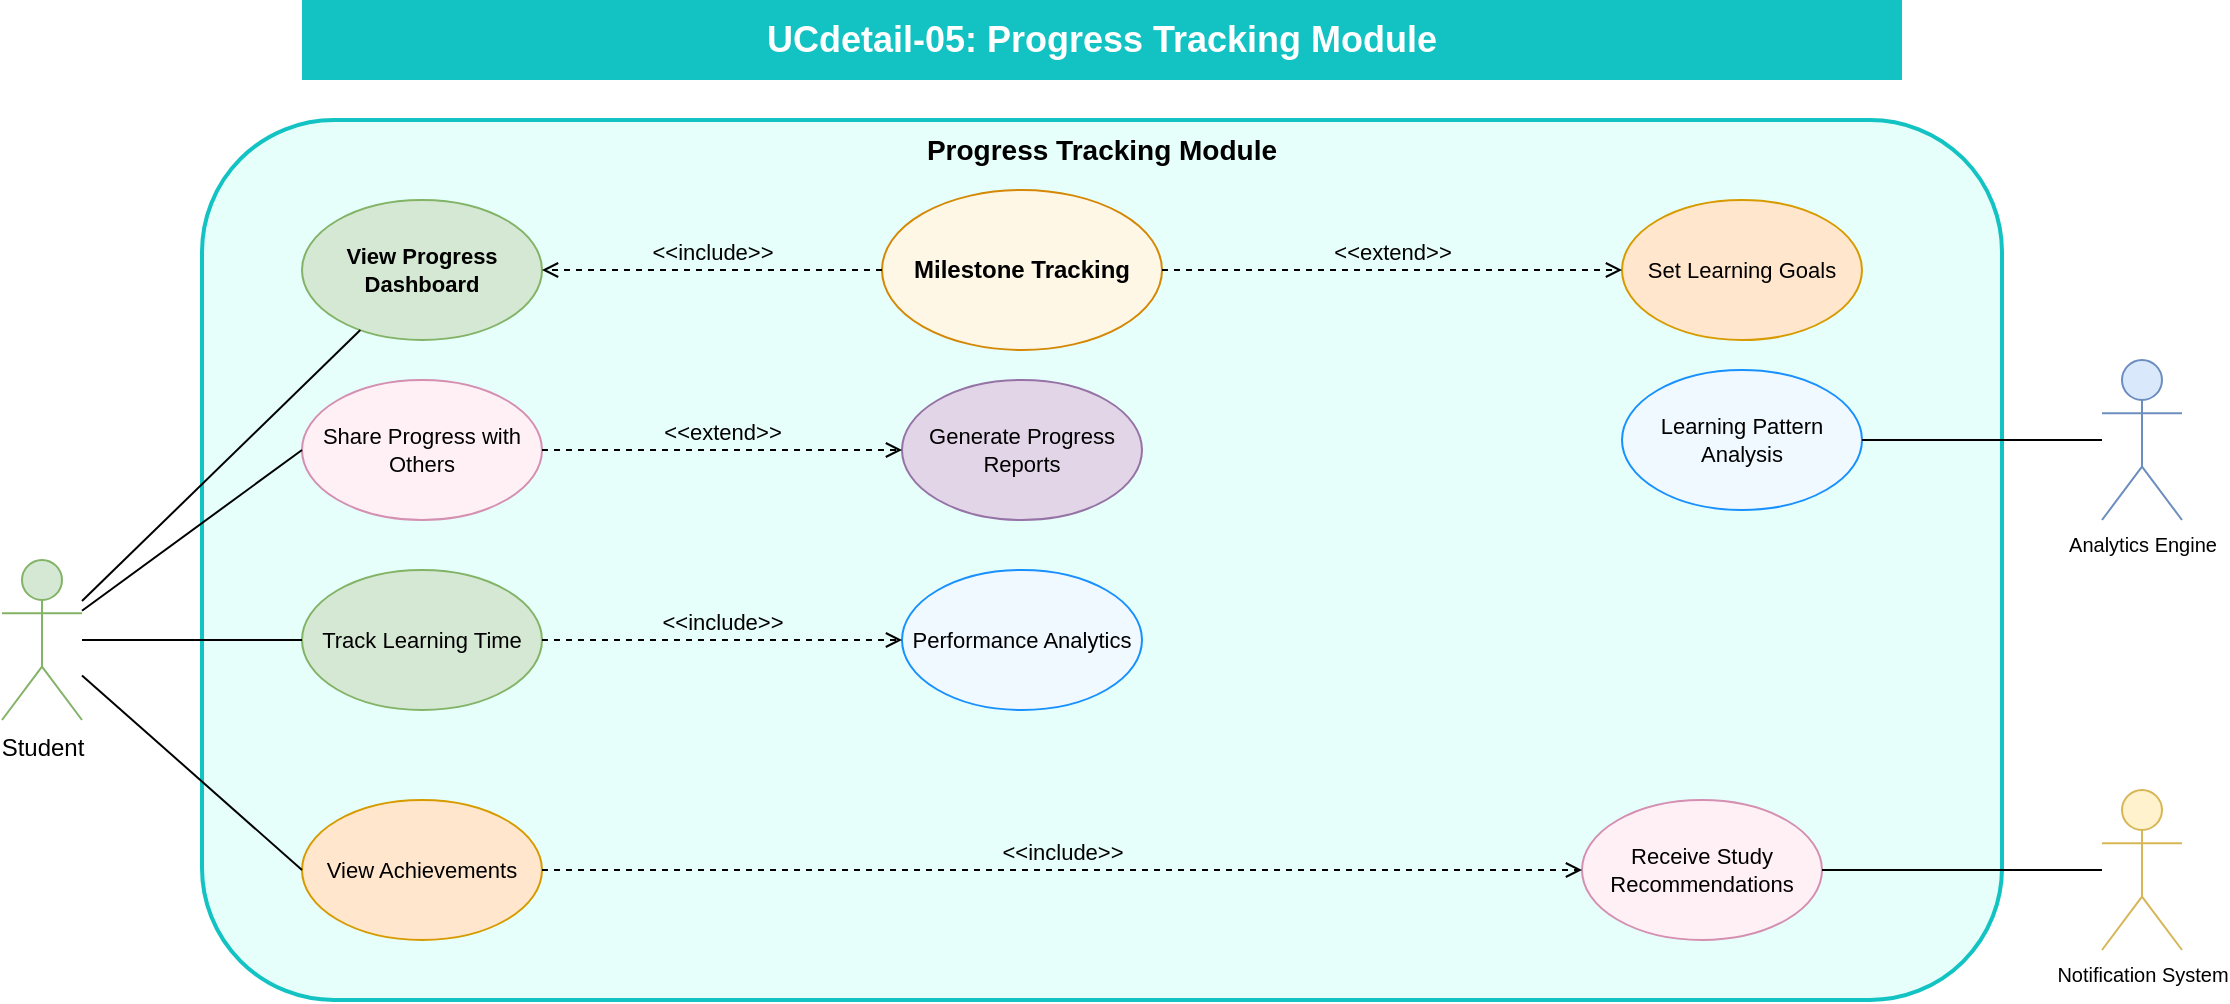 <mxfile>
    <diagram name="UCdetail-05: Progress Tracking Module" id="ucdetail-05">
        <mxGraphModel dx="1072" dy="466" grid="1" gridSize="10" guides="1" tooltips="1" connect="1" arrows="1" fold="1" page="1" pageScale="1" pageWidth="1200" pageHeight="800" math="0" shadow="0">
            <root>
                <mxCell id="0"/>
                <mxCell id="1" parent="0"/>
                <mxCell id="title" value="UCdetail-05: Progress Tracking Module" style="text;html=1;align=center;verticalAlign=middle;whiteSpace=wrap;rounded=0;fontSize=18;fontStyle=1;fillColor=#13c2c2;fontColor=#ffffff" parent="1" vertex="1">
                    <mxGeometry x="200" y="20" width="800" height="40" as="geometry"/>
                </mxCell>
                <mxCell id="system-boundary" value="Progress Tracking Module" style="rounded=1;whiteSpace=wrap;html=1;fontSize=14;fontStyle=1;fillColor=#e6fffb;strokeColor=#13c2c2;strokeWidth=2;verticalAlign=top" parent="1" vertex="1">
                    <mxGeometry x="150" y="80" width="900" height="440" as="geometry"/>
                </mxCell>
                <mxCell id="student" value="Student" style="shape=umlActor;verticalLabelPosition=bottom;verticalAlign=top;html=1;outlineConnect=0;fontSize=12;fillColor=#d5e8d4;strokeColor=#82b366" parent="1" vertex="1">
                    <mxGeometry x="50" y="300" width="40" height="80" as="geometry"/>
                </mxCell>
                <mxCell id="analytics-engine" value="Analytics Engine" style="shape=umlActor;verticalLabelPosition=bottom;verticalAlign=top;html=1;outlineConnect=0;fontSize=10;fillColor=#dae8fc;strokeColor=#6c8ebf" parent="1" vertex="1">
                    <mxGeometry x="1100" y="200" width="40" height="80" as="geometry"/>
                </mxCell>
                <mxCell id="notification-system" value="Notification System" style="shape=umlActor;verticalLabelPosition=bottom;verticalAlign=top;html=1;outlineConnect=0;fontSize=10;fillColor=#fff2cc;strokeColor=#d6b656" parent="1" vertex="1">
                    <mxGeometry x="1100" y="415" width="40" height="80" as="geometry"/>
                </mxCell>
                <mxCell id="view-dashboard" value="View Progress Dashboard" style="ellipse;whiteSpace=wrap;html=1;fontSize=11;fillColor=#d5e8d4;strokeColor=#82b366;fontStyle=1" parent="1" vertex="1">
                    <mxGeometry x="200" y="120" width="120" height="70" as="geometry"/>
                </mxCell>
                <mxCell id="track-learning-time" value="Track Learning Time" style="ellipse;whiteSpace=wrap;html=1;fontSize=11;fillColor=#d5e8d4;strokeColor=#82b366" parent="1" vertex="1">
                    <mxGeometry x="200" y="305" width="120" height="70" as="geometry"/>
                </mxCell>
                <mxCell id="view-achievements" value="View Achievements" style="ellipse;whiteSpace=wrap;html=1;fontSize=11;fillColor=#ffe6cc;strokeColor=#d79b00" parent="1" vertex="1">
                    <mxGeometry x="200" y="420" width="120" height="70" as="geometry"/>
                </mxCell>
                <mxCell id="set-goals" value="Set Learning Goals" style="ellipse;whiteSpace=wrap;html=1;fontSize=11;fillColor=#ffe6cc;strokeColor=#d79b00" parent="1" vertex="1">
                    <mxGeometry x="860" y="120" width="120" height="70" as="geometry"/>
                </mxCell>
                <mxCell id="performance-analytics" value="Performance Analytics" style="ellipse;whiteSpace=wrap;html=1;fontSize=11;fillColor=#f0f9ff;strokeColor=#1890ff" parent="1" vertex="1">
                    <mxGeometry x="500" y="305" width="120" height="70" as="geometry"/>
                </mxCell>
                <mxCell id="learning-patterns" value="Learning Pattern Analysis" style="ellipse;whiteSpace=wrap;html=1;fontSize=11;fillColor=#f0f9ff;strokeColor=#1890ff" parent="1" vertex="1">
                    <mxGeometry x="860" y="205" width="120" height="70" as="geometry"/>
                </mxCell>
                <mxCell id="progress-reports" value="Generate Progress Reports" style="ellipse;whiteSpace=wrap;html=1;fontSize=11;fillColor=#e1d5e7;strokeColor=#9673a6" parent="1" vertex="1">
                    <mxGeometry x="500" y="210" width="120" height="70" as="geometry"/>
                </mxCell>
                <mxCell id="milestone-tracking" value="Milestone Tracking" style="ellipse;whiteSpace=wrap;html=1;fontSize=12;fillColor=#fff7e6;strokeColor=#d48806;fontStyle=1" parent="1" vertex="1">
                    <mxGeometry x="490" y="115" width="140" height="80" as="geometry"/>
                </mxCell>
                <mxCell id="receive-recommendations" value="Receive Study Recommendations" style="ellipse;whiteSpace=wrap;html=1;fontSize=11;fillColor=#fff0f6;strokeColor=#d48fb1" parent="1" vertex="1">
                    <mxGeometry x="840" y="420" width="120" height="70" as="geometry"/>
                </mxCell>
                <mxCell id="student-dashboard" value="" style="endArrow=none;html=1;rounded=0;fontSize=12;startSize=8;endSize=8;" parent="1" source="student" target="view-dashboard" edge="1">
                    <mxGeometry width="50" height="50" relative="1" as="geometry">
                        <mxPoint x="90" y="324" as="sourcePoint"/>
                        <mxPoint x="200" y="155" as="targetPoint"/>
                    </mxGeometry>
                </mxCell>
                <mxCell id="student-track" value="" style="endArrow=none;html=1;rounded=0;fontSize=12;startSize=8;endSize=8;exitX=1;exitY=0.5;" parent="1" source="student" target="track-learning-time" edge="1">
                    <mxGeometry width="50" height="50" relative="1" as="geometry">
                        <mxPoint x="90" y="340" as="sourcePoint"/>
                        <mxPoint x="360" y="155" as="targetPoint"/>
                    </mxGeometry>
                </mxCell>
                <mxCell id="2" value="" style="endArrow=none;html=1;rounded=0;fontSize=12;startSize=8;endSize=8;exitX=0;exitY=0.5;entryX=1;entryY=0.5;entryDx=0;entryDy=0;" parent="1" source="notification-system" target="receive-recommendations" edge="1">
                    <mxGeometry width="50" height="50" relative="1" as="geometry">
                        <mxPoint x="1100" y="440" as="sourcePoint"/>
                        <mxPoint x="660" y="418" as="targetPoint"/>
                    </mxGeometry>
                </mxCell>
                <mxCell id="share-progress" value="Share Progress with Others" style="ellipse;whiteSpace=wrap;html=1;fontSize=11;fillColor=#fff0f6;strokeColor=#d48fb1" parent="1" vertex="1">
                    <mxGeometry x="200" y="210" width="120" height="70" as="geometry"/>
                </mxCell>
                <mxCell id="4" value="&amp;lt;&amp;lt;extend&amp;gt;&amp;gt;" style="html=1;verticalAlign=bottom;labelBackgroundColor=none;endArrow=open;endFill=0;dashed=1;exitX=1;exitY=0.5;exitDx=0;exitDy=0;entryX=0;entryY=0.5;entryDx=0;entryDy=0;" parent="1" source="share-progress" target="progress-reports" edge="1">
                    <mxGeometry width="160" relative="1" as="geometry">
                        <mxPoint x="740" y="420" as="sourcePoint"/>
                        <mxPoint x="900" y="420" as="targetPoint"/>
                    </mxGeometry>
                </mxCell>
                <mxCell id="5" value="&amp;lt;&amp;lt;include&amp;gt;&amp;gt;" style="html=1;verticalAlign=bottom;labelBackgroundColor=none;endArrow=open;endFill=0;dashed=1;entryX=1;entryY=0.5;entryDx=0;entryDy=0;exitX=0;exitY=0.5;exitDx=0;exitDy=0;" parent="1" source="milestone-tracking" target="view-dashboard" edge="1">
                    <mxGeometry width="160" relative="1" as="geometry">
                        <mxPoint x="140" y="420" as="sourcePoint"/>
                        <mxPoint x="300" y="420" as="targetPoint"/>
                    </mxGeometry>
                </mxCell>
                <mxCell id="6" value="&amp;lt;&amp;lt;extend&amp;gt;&amp;gt;" style="html=1;verticalAlign=bottom;labelBackgroundColor=none;endArrow=open;endFill=0;dashed=1;exitX=1;exitY=0.5;exitDx=0;exitDy=0;entryX=0;entryY=0.5;entryDx=0;entryDy=0;" parent="1" source="milestone-tracking" target="set-goals" edge="1">
                    <mxGeometry width="160" relative="1" as="geometry">
                        <mxPoint x="870" y="480" as="sourcePoint"/>
                        <mxPoint x="870" y="580" as="targetPoint"/>
                    </mxGeometry>
                </mxCell>
                <mxCell id="7" value="" style="endArrow=none;html=1;rounded=0;fontSize=12;startSize=8;endSize=8;entryX=1;entryY=0.5;entryDx=0;entryDy=0;" parent="1" source="analytics-engine" target="learning-patterns" edge="1">
                    <mxGeometry width="50" height="50" relative="1" as="geometry">
                        <mxPoint x="1110" y="450" as="sourcePoint"/>
                        <mxPoint x="970" y="450" as="targetPoint"/>
                    </mxGeometry>
                </mxCell>
                <mxCell id="8" value="" style="endArrow=none;html=1;rounded=0;fontSize=12;startSize=8;endSize=8;entryX=0;entryY=0.5;entryDx=0;entryDy=0;" parent="1" source="student" target="view-achievements" edge="1">
                    <mxGeometry width="50" height="50" relative="1" as="geometry">
                        <mxPoint x="100" y="334" as="sourcePoint"/>
                        <mxPoint x="240" y="195" as="targetPoint"/>
                    </mxGeometry>
                </mxCell>
                <mxCell id="9" value="&amp;lt;&amp;lt;include&amp;gt;&amp;gt;" style="html=1;verticalAlign=bottom;labelBackgroundColor=none;endArrow=open;endFill=0;dashed=1;exitX=1;exitY=0.5;exitDx=0;exitDy=0;entryX=0;entryY=0.5;entryDx=0;entryDy=0;" parent="1" source="track-learning-time" target="performance-analytics" edge="1">
                    <mxGeometry width="160" relative="1" as="geometry">
                        <mxPoint x="430" y="430" as="sourcePoint"/>
                        <mxPoint x="590" y="430" as="targetPoint"/>
                    </mxGeometry>
                </mxCell>
                <mxCell id="10" value="&amp;lt;&amp;lt;include&amp;gt;&amp;gt;" style="html=1;verticalAlign=bottom;labelBackgroundColor=none;endArrow=open;endFill=0;dashed=1;exitX=1;exitY=0.5;exitDx=0;exitDy=0;entryX=0;entryY=0.5;entryDx=0;entryDy=0;" parent="1" source="view-achievements" target="receive-recommendations" edge="1">
                    <mxGeometry width="160" relative="1" as="geometry">
                        <mxPoint x="330" y="350" as="sourcePoint"/>
                        <mxPoint x="510" y="350" as="targetPoint"/>
                    </mxGeometry>
                </mxCell>
                <mxCell id="11" value="" style="endArrow=none;html=1;rounded=0;fontSize=12;startSize=8;endSize=8;entryX=0;entryY=0.5;entryDx=0;entryDy=0;" parent="1" source="student" target="share-progress" edge="1">
                    <mxGeometry width="50" height="50" relative="1" as="geometry">
                        <mxPoint x="100" y="334" as="sourcePoint"/>
                        <mxPoint x="240" y="195" as="targetPoint"/>
                    </mxGeometry>
                </mxCell>
            </root>
        </mxGraphModel>
    </diagram>
</mxfile>